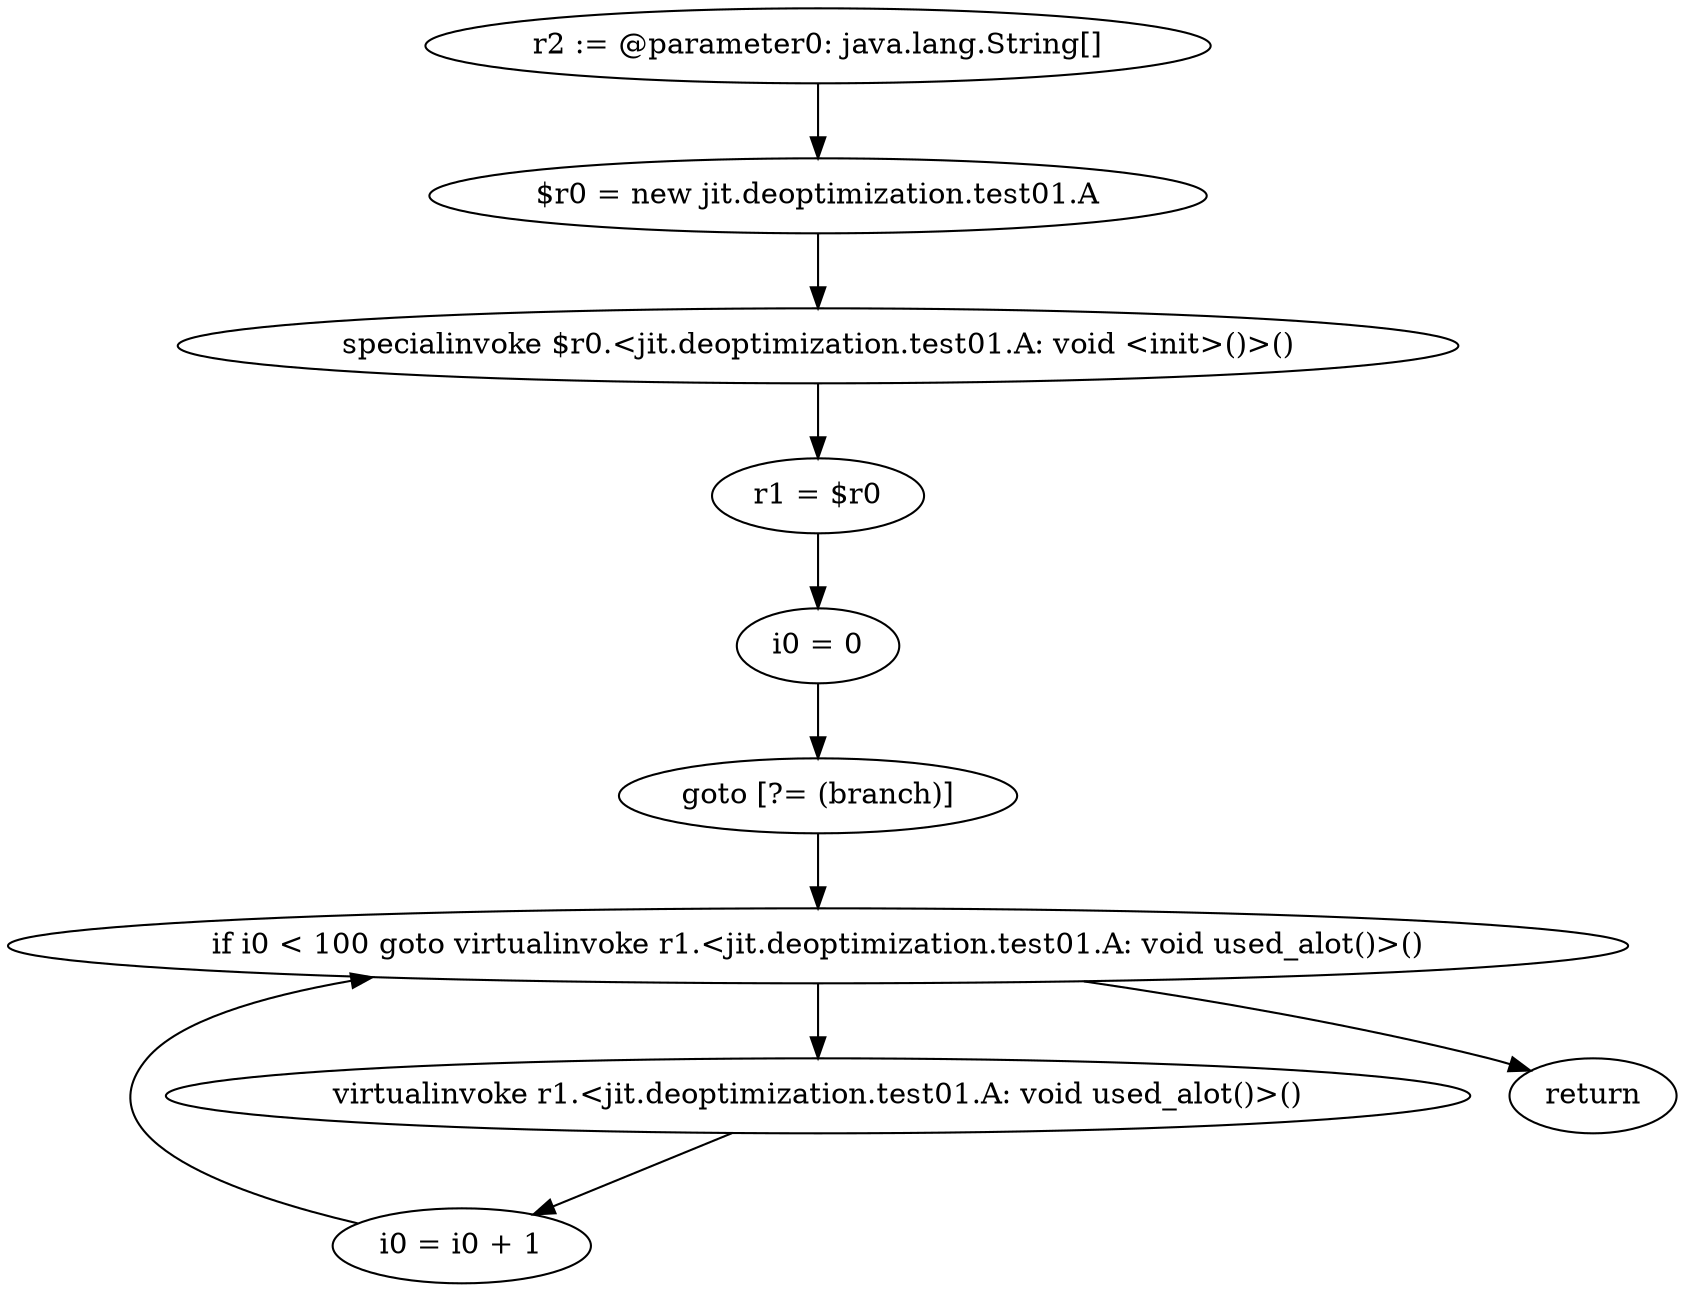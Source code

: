 digraph "unitGraph" {
    "r2 := @parameter0: java.lang.String[]"
    "$r0 = new jit.deoptimization.test01.A"
    "specialinvoke $r0.<jit.deoptimization.test01.A: void <init>()>()"
    "r1 = $r0"
    "i0 = 0"
    "goto [?= (branch)]"
    "virtualinvoke r1.<jit.deoptimization.test01.A: void used_alot()>()"
    "i0 = i0 + 1"
    "if i0 < 100 goto virtualinvoke r1.<jit.deoptimization.test01.A: void used_alot()>()"
    "return"
    "r2 := @parameter0: java.lang.String[]"->"$r0 = new jit.deoptimization.test01.A";
    "$r0 = new jit.deoptimization.test01.A"->"specialinvoke $r0.<jit.deoptimization.test01.A: void <init>()>()";
    "specialinvoke $r0.<jit.deoptimization.test01.A: void <init>()>()"->"r1 = $r0";
    "r1 = $r0"->"i0 = 0";
    "i0 = 0"->"goto [?= (branch)]";
    "goto [?= (branch)]"->"if i0 < 100 goto virtualinvoke r1.<jit.deoptimization.test01.A: void used_alot()>()";
    "virtualinvoke r1.<jit.deoptimization.test01.A: void used_alot()>()"->"i0 = i0 + 1";
    "i0 = i0 + 1"->"if i0 < 100 goto virtualinvoke r1.<jit.deoptimization.test01.A: void used_alot()>()";
    "if i0 < 100 goto virtualinvoke r1.<jit.deoptimization.test01.A: void used_alot()>()"->"return";
    "if i0 < 100 goto virtualinvoke r1.<jit.deoptimization.test01.A: void used_alot()>()"->"virtualinvoke r1.<jit.deoptimization.test01.A: void used_alot()>()";
}
